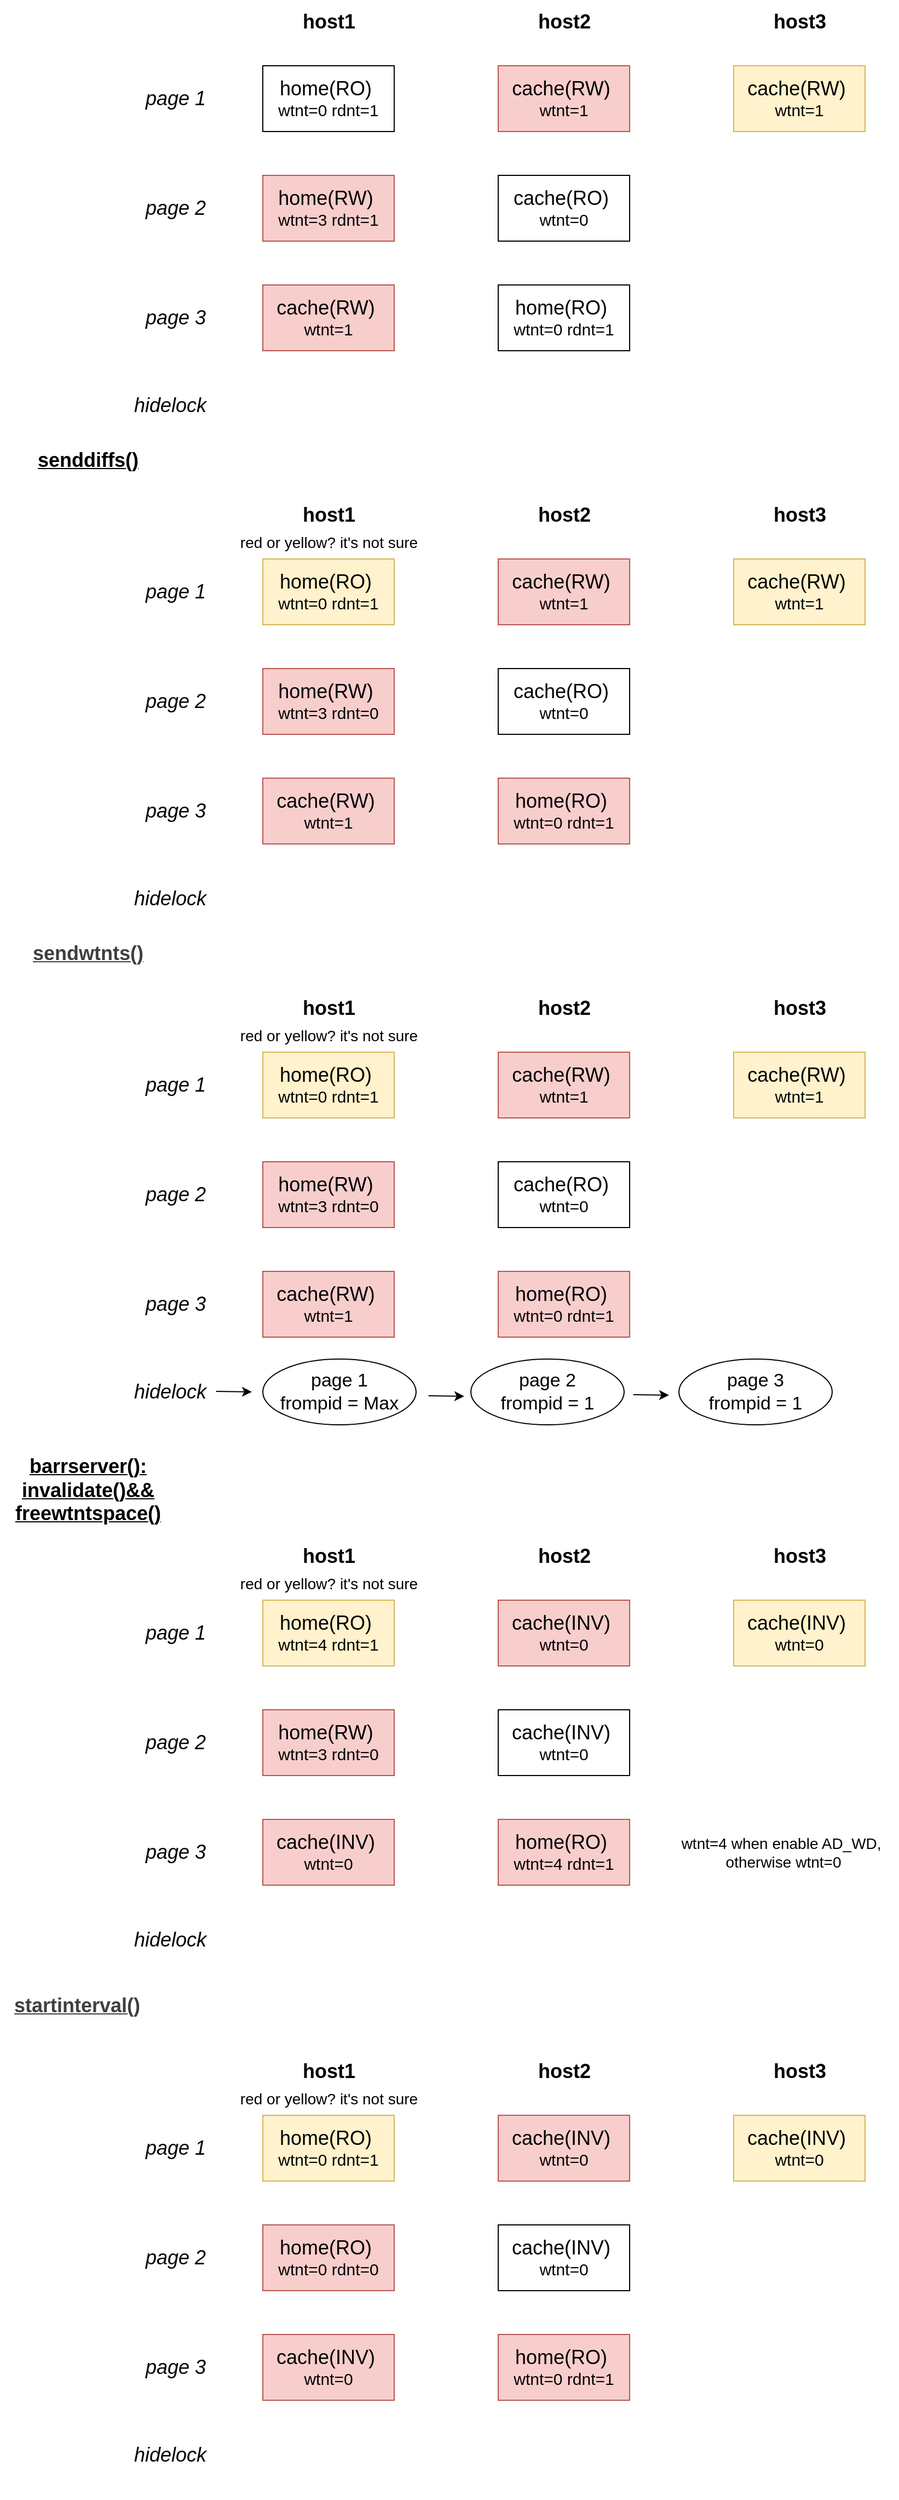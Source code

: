 <mxfile>
    <diagram id="SXpoONtn-O-yAB3juRxI" name="第 1 页">
        <mxGraphModel dx="2026" dy="889" grid="1" gridSize="10" guides="1" tooltips="1" connect="1" arrows="1" fold="1" page="1" pageScale="1" pageWidth="850" pageHeight="1100" math="0" shadow="0">
            <root>
                <mxCell id="0"/>
                <mxCell id="1" parent="0"/>
                <mxCell id="16" value="&lt;font style=&quot;font-size: 18px;&quot;&gt;&lt;b&gt;&lt;u&gt;senddiffs()&lt;/u&gt;&lt;/b&gt;&lt;/font&gt;" style="text;html=1;align=center;verticalAlign=middle;resizable=0;points=[];autosize=1;strokeColor=none;fillColor=none;" vertex="1" parent="1">
                    <mxGeometry x="30" y="480" width="120" height="40" as="geometry"/>
                </mxCell>
                <mxCell id="33" value="" style="group" vertex="1" connectable="0" parent="1">
                    <mxGeometry x="120" y="80" width="680" height="390" as="geometry"/>
                </mxCell>
                <mxCell id="15" value="" style="group" vertex="1" connectable="0" parent="33">
                    <mxGeometry x="10" width="670" height="320" as="geometry"/>
                </mxCell>
                <mxCell id="4" value="&lt;font style=&quot;font-size: 18px;&quot;&gt;&lt;b&gt;host1&lt;/b&gt;&lt;/font&gt;" style="text;html=1;align=center;verticalAlign=middle;resizable=0;points=[];autosize=1;strokeColor=none;fillColor=none;" vertex="1" parent="15">
                    <mxGeometry x="145" width="70" height="40" as="geometry"/>
                </mxCell>
                <mxCell id="7" value="&lt;font style=&quot;font-size: 18px;&quot;&gt;&lt;b&gt;host2&lt;/b&gt;&lt;/font&gt;&lt;span style=&quot;font-family: monospace; font-size: 0px; text-align: start;&quot;&gt;%3CmxGraphModel%3E%3Croot%3E%3CmxCell%20id%3D%220%22%2F%3E%3CmxCell%20id%3D%221%22%20parent%3D%220%22%2F%3E%3CmxCell%20id%3D%222%22%20value%3D%22%26lt%3Bfont%20style%3D%26quot%3Bfont-size%3A%2018px%3B%26quot%3B%26gt%3B%26lt%3Bb%26gt%3Bhost1%26lt%3B%2Fb%26gt%3B%26lt%3B%2Ffont%26gt%3B%22%20style%3D%22text%3Bhtml%3D1%3Balign%3Dcenter%3BverticalAlign%3Dmiddle%3Bresizable%3D0%3Bpoints%3D%5B%5D%3Bautosize%3D1%3BstrokeColor%3Dnone%3BfillColor%3Dnone%3B%22%20vertex%3D%221%22%20parent%3D%221%22%3E%3CmxGeometry%20x%3D%22175%22%20y%3D%2290%22%20width%3D%2270%22%20height%3D%2240%22%20as%3D%22geometry%22%2F%3E%3C%2FmxCell%3E%3C%2Froot%3E%3C%2FmxGraphModel%3E&lt;/span&gt;" style="text;html=1;align=center;verticalAlign=middle;resizable=0;points=[];autosize=1;strokeColor=none;fillColor=none;" vertex="1" parent="15">
                    <mxGeometry x="360" width="70" height="40" as="geometry"/>
                </mxCell>
                <mxCell id="8" value="&lt;font style=&quot;font-size: 18px;&quot;&gt;&lt;b&gt;host3&lt;/b&gt;&lt;/font&gt;" style="text;html=1;align=center;verticalAlign=middle;resizable=0;points=[];autosize=1;strokeColor=none;fillColor=none;" vertex="1" parent="15">
                    <mxGeometry x="575" width="70" height="40" as="geometry"/>
                </mxCell>
                <mxCell id="32" value="" style="group" vertex="1" connectable="0" parent="15">
                    <mxGeometry y="60" width="670" height="260" as="geometry"/>
                </mxCell>
                <mxCell id="2" value="&lt;font style=&quot;font-size: 18px;&quot;&gt;home(RO)&amp;nbsp;&lt;/font&gt;&lt;div&gt;&lt;font style=&quot;font-size: 15px;&quot;&gt;wtnt=0 rdnt=1&lt;/font&gt;&lt;/div&gt;" style="rounded=0;whiteSpace=wrap;html=1;" vertex="1" parent="32">
                    <mxGeometry x="120" width="120" height="60" as="geometry"/>
                </mxCell>
                <mxCell id="3" value="&lt;font style=&quot;font-size: 18px;&quot;&gt;&lt;i&gt;page 1&lt;/i&gt;&lt;/font&gt;" style="text;html=1;align=center;verticalAlign=middle;resizable=0;points=[];autosize=1;strokeColor=none;fillColor=none;" vertex="1" parent="32">
                    <mxGeometry y="10" width="80" height="40" as="geometry"/>
                </mxCell>
                <mxCell id="5" value="&lt;font style=&quot;font-size: 18px;&quot;&gt;cache(RW)&amp;nbsp;&lt;/font&gt;&lt;div&gt;&lt;font style=&quot;font-size: 15px;&quot;&gt;wtnt=1&lt;/font&gt;&lt;/div&gt;" style="rounded=0;whiteSpace=wrap;html=1;fillColor=#f8cecc;strokeColor=#b85450;" vertex="1" parent="32">
                    <mxGeometry x="335" width="120" height="60" as="geometry"/>
                </mxCell>
                <mxCell id="6" value="&lt;font style=&quot;font-size: 18px;&quot;&gt;cache(RW)&amp;nbsp;&lt;/font&gt;&lt;div&gt;&lt;font style=&quot;font-size: 15px;&quot;&gt;wtnt=1&lt;/font&gt;&lt;/div&gt;" style="rounded=0;whiteSpace=wrap;html=1;fillColor=#fff2cc;strokeColor=#d6b656;" vertex="1" parent="32">
                    <mxGeometry x="550" width="120" height="60" as="geometry"/>
                </mxCell>
                <mxCell id="9" value="&lt;font style=&quot;font-size: 18px;&quot;&gt;home(RW)&amp;nbsp;&lt;/font&gt;&lt;div&gt;&lt;font style=&quot;font-size: 15px;&quot;&gt;wtnt=3 rdnt=1&lt;/font&gt;&lt;/div&gt;" style="rounded=0;whiteSpace=wrap;html=1;fillColor=#f8cecc;strokeColor=#b85450;" vertex="1" parent="32">
                    <mxGeometry x="120" y="100" width="120" height="60" as="geometry"/>
                </mxCell>
                <mxCell id="10" value="&lt;font style=&quot;font-size: 18px;&quot;&gt;&lt;i&gt;page 2&lt;/i&gt;&lt;/font&gt;" style="text;html=1;align=center;verticalAlign=middle;resizable=0;points=[];autosize=1;strokeColor=none;fillColor=none;" vertex="1" parent="32">
                    <mxGeometry y="110" width="80" height="40" as="geometry"/>
                </mxCell>
                <mxCell id="11" value="&lt;font style=&quot;font-size: 18px;&quot;&gt;cache(RO)&amp;nbsp;&lt;/font&gt;&lt;div&gt;&lt;font style=&quot;font-size: 15px;&quot;&gt;wtnt=0&lt;/font&gt;&lt;/div&gt;" style="rounded=0;whiteSpace=wrap;html=1;" vertex="1" parent="32">
                    <mxGeometry x="335" y="100" width="120" height="60" as="geometry"/>
                </mxCell>
                <mxCell id="12" value="&lt;font style=&quot;font-size: 18px;&quot;&gt;home(RO)&amp;nbsp;&lt;/font&gt;&lt;div&gt;&lt;font style=&quot;font-size: 15px;&quot;&gt;wtnt=0 rdnt=1&lt;/font&gt;&lt;/div&gt;" style="rounded=0;whiteSpace=wrap;html=1;" vertex="1" parent="32">
                    <mxGeometry x="335" y="200" width="120" height="60" as="geometry"/>
                </mxCell>
                <mxCell id="13" value="&lt;font style=&quot;font-size: 18px;&quot;&gt;&lt;i&gt;page 3&lt;/i&gt;&lt;/font&gt;" style="text;html=1;align=center;verticalAlign=middle;resizable=0;points=[];autosize=1;strokeColor=none;fillColor=none;" vertex="1" parent="32">
                    <mxGeometry y="210" width="80" height="40" as="geometry"/>
                </mxCell>
                <mxCell id="14" value="&lt;font style=&quot;font-size: 18px;&quot;&gt;cache(RW)&amp;nbsp;&lt;/font&gt;&lt;div&gt;&lt;font style=&quot;font-size: 15px;&quot;&gt;wtnt=1&lt;/font&gt;&lt;/div&gt;" style="rounded=0;whiteSpace=wrap;html=1;fillColor=#f8cecc;strokeColor=#b85450;" vertex="1" parent="32">
                    <mxGeometry x="120" y="200" width="120" height="60" as="geometry"/>
                </mxCell>
                <mxCell id="31" value="&lt;font style=&quot;font-size: 18px;&quot;&gt;&lt;i&gt;hidelock&lt;/i&gt;&lt;/font&gt;" style="text;html=1;align=center;verticalAlign=middle;resizable=0;points=[];autosize=1;strokeColor=none;fillColor=none;" vertex="1" parent="33">
                    <mxGeometry y="350" width="90" height="40" as="geometry"/>
                </mxCell>
                <mxCell id="34" value="" style="group;" vertex="1" connectable="0" parent="1">
                    <mxGeometry x="120" y="530" width="680" height="390" as="geometry"/>
                </mxCell>
                <mxCell id="35" value="" style="group" vertex="1" connectable="0" parent="34">
                    <mxGeometry x="10" width="670" height="320" as="geometry"/>
                </mxCell>
                <mxCell id="36" value="&lt;font style=&quot;font-size: 18px;&quot;&gt;&lt;b&gt;host1&lt;/b&gt;&lt;/font&gt;" style="text;html=1;align=center;verticalAlign=middle;resizable=0;points=[];autosize=1;strokeColor=none;fillColor=none;" vertex="1" parent="35">
                    <mxGeometry x="145" width="70" height="40" as="geometry"/>
                </mxCell>
                <mxCell id="37" value="&lt;font style=&quot;font-size: 18px;&quot;&gt;&lt;b&gt;host2&lt;/b&gt;&lt;/font&gt;&lt;span style=&quot;font-family: monospace; font-size: 0px; text-align: start;&quot;&gt;%3CmxGraphModel%3E%3Croot%3E%3CmxCell%20id%3D%220%22%2F%3E%3CmxCell%20id%3D%221%22%20parent%3D%220%22%2F%3E%3CmxCell%20id%3D%222%22%20value%3D%22%26lt%3Bfont%20style%3D%26quot%3Bfont-size%3A%2018px%3B%26quot%3B%26gt%3B%26lt%3Bb%26gt%3Bhost1%26lt%3B%2Fb%26gt%3B%26lt%3B%2Ffont%26gt%3B%22%20style%3D%22text%3Bhtml%3D1%3Balign%3Dcenter%3BverticalAlign%3Dmiddle%3Bresizable%3D0%3Bpoints%3D%5B%5D%3Bautosize%3D1%3BstrokeColor%3Dnone%3BfillColor%3Dnone%3B%22%20vertex%3D%221%22%20parent%3D%221%22%3E%3CmxGeometry%20x%3D%22175%22%20y%3D%2290%22%20width%3D%2270%22%20height%3D%2240%22%20as%3D%22geometry%22%2F%3E%3C%2FmxCell%3E%3C%2Froot%3E%3C%2FmxGraphModel%3E&lt;/span&gt;" style="text;html=1;align=center;verticalAlign=middle;resizable=0;points=[];autosize=1;strokeColor=none;fillColor=none;" vertex="1" parent="35">
                    <mxGeometry x="360" width="70" height="40" as="geometry"/>
                </mxCell>
                <mxCell id="38" value="&lt;font style=&quot;font-size: 18px;&quot;&gt;&lt;b&gt;host3&lt;/b&gt;&lt;/font&gt;" style="text;html=1;align=center;verticalAlign=middle;resizable=0;points=[];autosize=1;strokeColor=none;fillColor=none;" vertex="1" parent="35">
                    <mxGeometry x="575" width="70" height="40" as="geometry"/>
                </mxCell>
                <mxCell id="39" value="" style="group" vertex="1" connectable="0" parent="35">
                    <mxGeometry y="60" width="670" height="260" as="geometry"/>
                </mxCell>
                <mxCell id="40" value="&lt;font style=&quot;font-size: 18px;&quot;&gt;home(RO)&amp;nbsp;&lt;/font&gt;&lt;div&gt;&lt;font style=&quot;font-size: 15px;&quot;&gt;wtnt=0 rdnt=1&lt;/font&gt;&lt;/div&gt;" style="rounded=0;whiteSpace=wrap;html=1;fillColor=#fff2cc;strokeColor=#d6b656;" vertex="1" parent="39">
                    <mxGeometry x="120" width="120" height="60" as="geometry"/>
                </mxCell>
                <mxCell id="41" value="&lt;font style=&quot;font-size: 18px;&quot;&gt;&lt;i&gt;page 1&lt;/i&gt;&lt;/font&gt;" style="text;html=1;align=center;verticalAlign=middle;resizable=0;points=[];autosize=1;strokeColor=none;fillColor=none;" vertex="1" parent="39">
                    <mxGeometry y="10" width="80" height="40" as="geometry"/>
                </mxCell>
                <mxCell id="42" value="&lt;font style=&quot;font-size: 18px;&quot;&gt;cache(RW)&amp;nbsp;&lt;/font&gt;&lt;div&gt;&lt;font style=&quot;font-size: 15px;&quot;&gt;wtnt=1&lt;/font&gt;&lt;/div&gt;" style="rounded=0;whiteSpace=wrap;html=1;fillColor=#f8cecc;strokeColor=#b85450;" vertex="1" parent="39">
                    <mxGeometry x="335" width="120" height="60" as="geometry"/>
                </mxCell>
                <mxCell id="43" value="&lt;font style=&quot;font-size: 18px;&quot;&gt;cache(RW)&amp;nbsp;&lt;/font&gt;&lt;div&gt;&lt;font style=&quot;font-size: 15px;&quot;&gt;wtnt=1&lt;/font&gt;&lt;/div&gt;" style="rounded=0;whiteSpace=wrap;html=1;fillColor=#fff2cc;strokeColor=#d6b656;" vertex="1" parent="39">
                    <mxGeometry x="550" width="120" height="60" as="geometry"/>
                </mxCell>
                <mxCell id="44" value="&lt;font style=&quot;font-size: 18px;&quot;&gt;home(RW)&amp;nbsp;&lt;/font&gt;&lt;div&gt;&lt;font style=&quot;font-size: 15px;&quot;&gt;wtnt=3 rdnt=0&lt;/font&gt;&lt;/div&gt;" style="rounded=0;whiteSpace=wrap;html=1;fillColor=#f8cecc;strokeColor=#b85450;" vertex="1" parent="39">
                    <mxGeometry x="120" y="100" width="120" height="60" as="geometry"/>
                </mxCell>
                <mxCell id="45" value="&lt;font style=&quot;font-size: 18px;&quot;&gt;&lt;i&gt;page 2&lt;/i&gt;&lt;/font&gt;" style="text;html=1;align=center;verticalAlign=middle;resizable=0;points=[];autosize=1;strokeColor=none;fillColor=none;" vertex="1" parent="39">
                    <mxGeometry y="110" width="80" height="40" as="geometry"/>
                </mxCell>
                <mxCell id="46" value="&lt;font style=&quot;font-size: 18px;&quot;&gt;cache(RO)&amp;nbsp;&lt;/font&gt;&lt;div&gt;&lt;font style=&quot;font-size: 15px;&quot;&gt;wtnt=0&lt;/font&gt;&lt;/div&gt;" style="rounded=0;whiteSpace=wrap;html=1;" vertex="1" parent="39">
                    <mxGeometry x="335" y="100" width="120" height="60" as="geometry"/>
                </mxCell>
                <mxCell id="47" value="&lt;font style=&quot;font-size: 18px;&quot;&gt;home(RO)&amp;nbsp;&lt;/font&gt;&lt;div&gt;&lt;font style=&quot;font-size: 15px;&quot;&gt;wtnt=0 rdnt=1&lt;/font&gt;&lt;/div&gt;" style="rounded=0;whiteSpace=wrap;html=1;fillColor=#f8cecc;strokeColor=#b85450;" vertex="1" parent="39">
                    <mxGeometry x="335" y="200" width="120" height="60" as="geometry"/>
                </mxCell>
                <mxCell id="48" value="&lt;font style=&quot;font-size: 18px;&quot;&gt;&lt;i&gt;page 3&lt;/i&gt;&lt;/font&gt;" style="text;html=1;align=center;verticalAlign=middle;resizable=0;points=[];autosize=1;strokeColor=none;fillColor=none;" vertex="1" parent="39">
                    <mxGeometry y="210" width="80" height="40" as="geometry"/>
                </mxCell>
                <mxCell id="49" value="&lt;font style=&quot;font-size: 18px;&quot;&gt;cache(RW)&amp;nbsp;&lt;/font&gt;&lt;div&gt;&lt;font style=&quot;font-size: 15px;&quot;&gt;wtnt=1&lt;/font&gt;&lt;/div&gt;" style="rounded=0;whiteSpace=wrap;html=1;fillColor=#f8cecc;strokeColor=#b85450;" vertex="1" parent="39">
                    <mxGeometry x="120" y="200" width="120" height="60" as="geometry"/>
                </mxCell>
                <mxCell id="51" value="&lt;font style=&quot;font-size: 14px;&quot;&gt;red or yellow? it&#39;s not sure&lt;/font&gt;" style="text;html=1;align=center;verticalAlign=middle;resizable=0;points=[];autosize=1;strokeColor=none;fillColor=none;" vertex="1" parent="35">
                    <mxGeometry x="85" y="30" width="190" height="30" as="geometry"/>
                </mxCell>
                <mxCell id="50" value="&lt;font style=&quot;font-size: 18px;&quot;&gt;&lt;i&gt;hidelock&lt;/i&gt;&lt;/font&gt;" style="text;html=1;align=center;verticalAlign=middle;resizable=0;points=[];autosize=1;strokeColor=none;fillColor=none;" vertex="1" parent="34">
                    <mxGeometry y="350" width="90" height="40" as="geometry"/>
                </mxCell>
                <mxCell id="52" value="&lt;b style=&quot;color: rgb(63, 63, 63); scrollbar-color: light-dark(#e2e2e2, #4b4b4b)&lt;br/&gt;&#x9;&#x9;&#x9;&#x9;&#x9;light-dark(#fbfbfb, var(--dark-panel-color)); font-size: 18px;&quot;&gt;&lt;u style=&quot;scrollbar-color: light-dark(#e2e2e2, #4b4b4b)&lt;br/&gt;&#x9;&#x9;&#x9;&#x9;&#x9;light-dark(#fbfbfb, var(--dark-panel-color));&quot;&gt;sendwtnts()&lt;/u&gt;&lt;/b&gt;" style="text;html=1;align=center;verticalAlign=middle;resizable=0;points=[];autosize=1;strokeColor=none;fillColor=none;" vertex="1" parent="1">
                    <mxGeometry x="30" y="930" width="120" height="40" as="geometry"/>
                </mxCell>
                <mxCell id="111" value="" style="group" vertex="1" connectable="0" parent="1">
                    <mxGeometry x="120" y="980" width="680" height="410" as="geometry"/>
                </mxCell>
                <mxCell id="53" value="" style="group;" vertex="1" connectable="0" parent="111">
                    <mxGeometry width="680" height="410" as="geometry"/>
                </mxCell>
                <mxCell id="54" value="" style="group" vertex="1" connectable="0" parent="53">
                    <mxGeometry x="10" width="670" height="320" as="geometry"/>
                </mxCell>
                <mxCell id="55" value="&lt;font style=&quot;font-size: 18px;&quot;&gt;&lt;b&gt;host1&lt;/b&gt;&lt;/font&gt;" style="text;html=1;align=center;verticalAlign=middle;resizable=0;points=[];autosize=1;strokeColor=none;fillColor=none;" vertex="1" parent="54">
                    <mxGeometry x="145" width="70" height="40" as="geometry"/>
                </mxCell>
                <mxCell id="56" value="&lt;font style=&quot;font-size: 18px;&quot;&gt;&lt;b&gt;host2&lt;/b&gt;&lt;/font&gt;&lt;span style=&quot;font-family: monospace; font-size: 0px; text-align: start;&quot;&gt;%3CmxGraphModel%3E%3Croot%3E%3CmxCell%20id%3D%220%22%2F%3E%3CmxCell%20id%3D%221%22%20parent%3D%220%22%2F%3E%3CmxCell%20id%3D%222%22%20value%3D%22%26lt%3Bfont%20style%3D%26quot%3Bfont-size%3A%2018px%3B%26quot%3B%26gt%3B%26lt%3Bb%26gt%3Bhost1%26lt%3B%2Fb%26gt%3B%26lt%3B%2Ffont%26gt%3B%22%20style%3D%22text%3Bhtml%3D1%3Balign%3Dcenter%3BverticalAlign%3Dmiddle%3Bresizable%3D0%3Bpoints%3D%5B%5D%3Bautosize%3D1%3BstrokeColor%3Dnone%3BfillColor%3Dnone%3B%22%20vertex%3D%221%22%20parent%3D%221%22%3E%3CmxGeometry%20x%3D%22175%22%20y%3D%2290%22%20width%3D%2270%22%20height%3D%2240%22%20as%3D%22geometry%22%2F%3E%3C%2FmxCell%3E%3C%2Froot%3E%3C%2FmxGraphModel%3E&lt;/span&gt;" style="text;html=1;align=center;verticalAlign=middle;resizable=0;points=[];autosize=1;strokeColor=none;fillColor=none;" vertex="1" parent="54">
                    <mxGeometry x="360" width="70" height="40" as="geometry"/>
                </mxCell>
                <mxCell id="57" value="&lt;font style=&quot;font-size: 18px;&quot;&gt;&lt;b&gt;host3&lt;/b&gt;&lt;/font&gt;" style="text;html=1;align=center;verticalAlign=middle;resizable=0;points=[];autosize=1;strokeColor=none;fillColor=none;" vertex="1" parent="54">
                    <mxGeometry x="575" width="70" height="40" as="geometry"/>
                </mxCell>
                <mxCell id="58" value="" style="group" vertex="1" connectable="0" parent="54">
                    <mxGeometry y="60" width="670" height="260" as="geometry"/>
                </mxCell>
                <mxCell id="59" value="&lt;font style=&quot;font-size: 18px;&quot;&gt;home(RO)&amp;nbsp;&lt;/font&gt;&lt;div&gt;&lt;font style=&quot;font-size: 15px;&quot;&gt;wtnt=0 rdnt=1&lt;/font&gt;&lt;/div&gt;" style="rounded=0;whiteSpace=wrap;html=1;fillColor=#fff2cc;strokeColor=#d6b656;" vertex="1" parent="58">
                    <mxGeometry x="120" width="120" height="60" as="geometry"/>
                </mxCell>
                <mxCell id="60" value="&lt;font style=&quot;font-size: 18px;&quot;&gt;&lt;i&gt;page 1&lt;/i&gt;&lt;/font&gt;" style="text;html=1;align=center;verticalAlign=middle;resizable=0;points=[];autosize=1;strokeColor=none;fillColor=none;" vertex="1" parent="58">
                    <mxGeometry y="10" width="80" height="40" as="geometry"/>
                </mxCell>
                <mxCell id="61" value="&lt;font style=&quot;font-size: 18px;&quot;&gt;cache(RW)&amp;nbsp;&lt;/font&gt;&lt;div&gt;&lt;font style=&quot;font-size: 15px;&quot;&gt;wtnt=1&lt;/font&gt;&lt;/div&gt;" style="rounded=0;whiteSpace=wrap;html=1;fillColor=#f8cecc;strokeColor=#b85450;" vertex="1" parent="58">
                    <mxGeometry x="335" width="120" height="60" as="geometry"/>
                </mxCell>
                <mxCell id="62" value="&lt;font style=&quot;font-size: 18px;&quot;&gt;cache(RW)&amp;nbsp;&lt;/font&gt;&lt;div&gt;&lt;font style=&quot;font-size: 15px;&quot;&gt;wtnt=1&lt;/font&gt;&lt;/div&gt;" style="rounded=0;whiteSpace=wrap;html=1;fillColor=#fff2cc;strokeColor=#d6b656;" vertex="1" parent="58">
                    <mxGeometry x="550" width="120" height="60" as="geometry"/>
                </mxCell>
                <mxCell id="63" value="&lt;font style=&quot;font-size: 18px;&quot;&gt;home(RW)&amp;nbsp;&lt;/font&gt;&lt;div&gt;&lt;font style=&quot;font-size: 15px;&quot;&gt;wtnt=3 rdnt=0&lt;/font&gt;&lt;/div&gt;" style="rounded=0;whiteSpace=wrap;html=1;fillColor=#f8cecc;strokeColor=#b85450;" vertex="1" parent="58">
                    <mxGeometry x="120" y="100" width="120" height="60" as="geometry"/>
                </mxCell>
                <mxCell id="64" value="&lt;font style=&quot;font-size: 18px;&quot;&gt;&lt;i&gt;page 2&lt;/i&gt;&lt;/font&gt;" style="text;html=1;align=center;verticalAlign=middle;resizable=0;points=[];autosize=1;strokeColor=none;fillColor=none;" vertex="1" parent="58">
                    <mxGeometry y="110" width="80" height="40" as="geometry"/>
                </mxCell>
                <mxCell id="65" value="&lt;font style=&quot;font-size: 18px;&quot;&gt;cache(RO)&amp;nbsp;&lt;/font&gt;&lt;div&gt;&lt;font style=&quot;font-size: 15px;&quot;&gt;wtnt=0&lt;/font&gt;&lt;/div&gt;" style="rounded=0;whiteSpace=wrap;html=1;" vertex="1" parent="58">
                    <mxGeometry x="335" y="100" width="120" height="60" as="geometry"/>
                </mxCell>
                <mxCell id="66" value="&lt;font style=&quot;font-size: 18px;&quot;&gt;home(RO)&amp;nbsp;&lt;/font&gt;&lt;div&gt;&lt;font style=&quot;font-size: 15px;&quot;&gt;wtnt=0 rdnt=1&lt;/font&gt;&lt;/div&gt;" style="rounded=0;whiteSpace=wrap;html=1;fillColor=#f8cecc;strokeColor=#b85450;" vertex="1" parent="58">
                    <mxGeometry x="335" y="200" width="120" height="60" as="geometry"/>
                </mxCell>
                <mxCell id="67" value="&lt;font style=&quot;font-size: 18px;&quot;&gt;&lt;i&gt;page 3&lt;/i&gt;&lt;/font&gt;" style="text;html=1;align=center;verticalAlign=middle;resizable=0;points=[];autosize=1;strokeColor=none;fillColor=none;" vertex="1" parent="58">
                    <mxGeometry y="210" width="80" height="40" as="geometry"/>
                </mxCell>
                <mxCell id="68" value="&lt;font style=&quot;font-size: 18px;&quot;&gt;cache(RW)&amp;nbsp;&lt;/font&gt;&lt;div&gt;&lt;font style=&quot;font-size: 15px;&quot;&gt;wtnt=1&lt;/font&gt;&lt;/div&gt;" style="rounded=0;whiteSpace=wrap;html=1;fillColor=#f8cecc;strokeColor=#b85450;" vertex="1" parent="58">
                    <mxGeometry x="120" y="200" width="120" height="60" as="geometry"/>
                </mxCell>
                <mxCell id="69" value="&lt;font style=&quot;font-size: 14px;&quot;&gt;red or yellow? it&#39;s not sure&lt;/font&gt;" style="text;html=1;align=center;verticalAlign=middle;resizable=0;points=[];autosize=1;strokeColor=none;fillColor=none;" vertex="1" parent="54">
                    <mxGeometry x="85" y="30" width="190" height="30" as="geometry"/>
                </mxCell>
                <mxCell id="70" value="&lt;font style=&quot;font-size: 18px;&quot;&gt;&lt;i&gt;hidelock&lt;/i&gt;&lt;/font&gt;" style="text;html=1;align=center;verticalAlign=middle;resizable=0;points=[];autosize=1;strokeColor=none;fillColor=none;" vertex="1" parent="53">
                    <mxGeometry y="350" width="90" height="40" as="geometry"/>
                </mxCell>
                <mxCell id="71" value="" style="endArrow=classic;html=1;exitX=0.97;exitY=0.6;exitDx=0;exitDy=0;exitPerimeter=0;" edge="1" parent="53">
                    <mxGeometry width="50" height="50" relative="1" as="geometry">
                        <mxPoint x="87.3" y="369.5" as="sourcePoint"/>
                        <mxPoint x="120" y="370" as="targetPoint"/>
                    </mxGeometry>
                </mxCell>
                <mxCell id="78" value="&lt;font style=&quot;font-size: 17px;&quot;&gt;page 1&lt;/font&gt;&lt;div&gt;&lt;font style=&quot;font-size: 17px;&quot;&gt;frompid = Max&lt;/font&gt;&lt;/div&gt;" style="ellipse;whiteSpace=wrap;html=1;" vertex="1" parent="53">
                    <mxGeometry x="130" y="340" width="140" height="60" as="geometry"/>
                </mxCell>
                <mxCell id="79" value="&lt;font style=&quot;font-size: 17px;&quot;&gt;page 2&lt;/font&gt;&lt;div&gt;&lt;font style=&quot;font-size: 17px;&quot;&gt;frompid = 1&lt;/font&gt;&lt;/div&gt;" style="ellipse;whiteSpace=wrap;html=1;" vertex="1" parent="53">
                    <mxGeometry x="320" y="340" width="140" height="60" as="geometry"/>
                </mxCell>
                <mxCell id="80" value="&lt;font style=&quot;font-size: 17px;&quot;&gt;page 3&lt;/font&gt;&lt;div&gt;&lt;font style=&quot;font-size: 17px;&quot;&gt;frompid = 1&lt;/font&gt;&lt;/div&gt;" style="ellipse;whiteSpace=wrap;html=1;" vertex="1" parent="53">
                    <mxGeometry x="510" y="340" width="140" height="60" as="geometry"/>
                </mxCell>
                <mxCell id="87" value="" style="endArrow=classic;html=1;exitX=0.97;exitY=0.6;exitDx=0;exitDy=0;exitPerimeter=0;" edge="1" parent="111">
                    <mxGeometry width="50" height="50" relative="1" as="geometry">
                        <mxPoint x="281.3" y="373.5" as="sourcePoint"/>
                        <mxPoint x="314" y="374" as="targetPoint"/>
                    </mxGeometry>
                </mxCell>
                <mxCell id="88" value="" style="endArrow=classic;html=1;exitX=0.97;exitY=0.6;exitDx=0;exitDy=0;exitPerimeter=0;" edge="1" parent="111">
                    <mxGeometry width="50" height="50" relative="1" as="geometry">
                        <mxPoint x="468.3" y="372.5" as="sourcePoint"/>
                        <mxPoint x="501" y="373" as="targetPoint"/>
                    </mxGeometry>
                </mxCell>
                <mxCell id="137" value="" style="group" vertex="1" connectable="0" parent="1">
                    <mxGeometry x="120" y="1480" width="710" height="410" as="geometry"/>
                </mxCell>
                <mxCell id="138" value="" style="group;" vertex="1" connectable="0" parent="137">
                    <mxGeometry width="710" height="410" as="geometry"/>
                </mxCell>
                <mxCell id="139" value="" style="group" vertex="1" connectable="0" parent="138">
                    <mxGeometry x="10" width="700" height="320" as="geometry"/>
                </mxCell>
                <mxCell id="140" value="&lt;font style=&quot;font-size: 18px;&quot;&gt;&lt;b&gt;host1&lt;/b&gt;&lt;/font&gt;" style="text;html=1;align=center;verticalAlign=middle;resizable=0;points=[];autosize=1;strokeColor=none;fillColor=none;" vertex="1" parent="139">
                    <mxGeometry x="145" width="70" height="40" as="geometry"/>
                </mxCell>
                <mxCell id="141" value="&lt;font style=&quot;font-size: 18px;&quot;&gt;&lt;b&gt;host2&lt;/b&gt;&lt;/font&gt;&lt;span style=&quot;font-family: monospace; font-size: 0px; text-align: start;&quot;&gt;%3CmxGraphModel%3E%3Croot%3E%3CmxCell%20id%3D%220%22%2F%3E%3CmxCell%20id%3D%221%22%20parent%3D%220%22%2F%3E%3CmxCell%20id%3D%222%22%20value%3D%22%26lt%3Bfont%20style%3D%26quot%3Bfont-size%3A%2018px%3B%26quot%3B%26gt%3B%26lt%3Bb%26gt%3Bhost1%26lt%3B%2Fb%26gt%3B%26lt%3B%2Ffont%26gt%3B%22%20style%3D%22text%3Bhtml%3D1%3Balign%3Dcenter%3BverticalAlign%3Dmiddle%3Bresizable%3D0%3Bpoints%3D%5B%5D%3Bautosize%3D1%3BstrokeColor%3Dnone%3BfillColor%3Dnone%3B%22%20vertex%3D%221%22%20parent%3D%221%22%3E%3CmxGeometry%20x%3D%22175%22%20y%3D%2290%22%20width%3D%2270%22%20height%3D%2240%22%20as%3D%22geometry%22%2F%3E%3C%2FmxCell%3E%3C%2Froot%3E%3C%2FmxGraphModel%3E&lt;/span&gt;" style="text;html=1;align=center;verticalAlign=middle;resizable=0;points=[];autosize=1;strokeColor=none;fillColor=none;" vertex="1" parent="139">
                    <mxGeometry x="360" width="70" height="40" as="geometry"/>
                </mxCell>
                <mxCell id="142" value="&lt;font style=&quot;font-size: 18px;&quot;&gt;&lt;b&gt;host3&lt;/b&gt;&lt;/font&gt;" style="text;html=1;align=center;verticalAlign=middle;resizable=0;points=[];autosize=1;strokeColor=none;fillColor=none;" vertex="1" parent="139">
                    <mxGeometry x="575" width="70" height="40" as="geometry"/>
                </mxCell>
                <mxCell id="143" value="" style="group" vertex="1" connectable="0" parent="139">
                    <mxGeometry y="60" width="700" height="260" as="geometry"/>
                </mxCell>
                <mxCell id="144" value="&lt;font style=&quot;font-size: 18px;&quot;&gt;home(RO)&amp;nbsp;&lt;/font&gt;&lt;div&gt;&lt;font style=&quot;font-size: 15px;&quot;&gt;wtnt=4 rdnt=1&lt;/font&gt;&lt;/div&gt;" style="rounded=0;whiteSpace=wrap;html=1;fillColor=#fff2cc;strokeColor=#d6b656;" vertex="1" parent="143">
                    <mxGeometry x="120" width="120" height="60" as="geometry"/>
                </mxCell>
                <mxCell id="145" value="&lt;font style=&quot;font-size: 18px;&quot;&gt;&lt;i&gt;page 1&lt;/i&gt;&lt;/font&gt;" style="text;html=1;align=center;verticalAlign=middle;resizable=0;points=[];autosize=1;strokeColor=none;fillColor=none;" vertex="1" parent="143">
                    <mxGeometry y="10" width="80" height="40" as="geometry"/>
                </mxCell>
                <mxCell id="146" value="&lt;font style=&quot;font-size: 18px;&quot;&gt;cache(INV)&amp;nbsp;&lt;/font&gt;&lt;div&gt;&lt;font style=&quot;font-size: 15px;&quot;&gt;wtnt=0&lt;/font&gt;&lt;/div&gt;" style="rounded=0;whiteSpace=wrap;html=1;fillColor=#f8cecc;strokeColor=#b85450;" vertex="1" parent="143">
                    <mxGeometry x="335" width="120" height="60" as="geometry"/>
                </mxCell>
                <mxCell id="147" value="&lt;font style=&quot;font-size: 18px;&quot;&gt;cache(INV)&amp;nbsp;&lt;/font&gt;&lt;div&gt;&lt;font style=&quot;font-size: 15px;&quot;&gt;wtnt=0&lt;/font&gt;&lt;/div&gt;" style="rounded=0;whiteSpace=wrap;html=1;fillColor=#fff2cc;strokeColor=#d6b656;" vertex="1" parent="143">
                    <mxGeometry x="550" width="120" height="60" as="geometry"/>
                </mxCell>
                <mxCell id="148" value="&lt;font style=&quot;font-size: 18px;&quot;&gt;home(RW)&amp;nbsp;&lt;/font&gt;&lt;div&gt;&lt;font style=&quot;font-size: 15px;&quot;&gt;wtnt=3 rdnt=0&lt;/font&gt;&lt;/div&gt;" style="rounded=0;whiteSpace=wrap;html=1;fillColor=#f8cecc;strokeColor=#b85450;" vertex="1" parent="143">
                    <mxGeometry x="120" y="100" width="120" height="60" as="geometry"/>
                </mxCell>
                <mxCell id="149" value="&lt;font style=&quot;font-size: 18px;&quot;&gt;&lt;i&gt;page 2&lt;/i&gt;&lt;/font&gt;" style="text;html=1;align=center;verticalAlign=middle;resizable=0;points=[];autosize=1;strokeColor=none;fillColor=none;" vertex="1" parent="143">
                    <mxGeometry y="110" width="80" height="40" as="geometry"/>
                </mxCell>
                <mxCell id="150" value="&lt;font style=&quot;font-size: 18px;&quot;&gt;cache(INV)&amp;nbsp;&lt;/font&gt;&lt;div&gt;&lt;font style=&quot;font-size: 15px;&quot;&gt;wtnt=0&lt;/font&gt;&lt;/div&gt;" style="rounded=0;whiteSpace=wrap;html=1;" vertex="1" parent="143">
                    <mxGeometry x="335" y="100" width="120" height="60" as="geometry"/>
                </mxCell>
                <mxCell id="151" value="&lt;font style=&quot;font-size: 18px;&quot;&gt;home(RO)&amp;nbsp;&lt;/font&gt;&lt;div&gt;&lt;font style=&quot;font-size: 15px;&quot;&gt;wtnt=4 rdnt=1&lt;/font&gt;&lt;/div&gt;" style="rounded=0;whiteSpace=wrap;html=1;fillColor=#f8cecc;strokeColor=#b85450;" vertex="1" parent="143">
                    <mxGeometry x="335" y="200" width="120" height="60" as="geometry"/>
                </mxCell>
                <mxCell id="152" value="&lt;font style=&quot;font-size: 18px;&quot;&gt;&lt;i&gt;page 3&lt;/i&gt;&lt;/font&gt;" style="text;html=1;align=center;verticalAlign=middle;resizable=0;points=[];autosize=1;strokeColor=none;fillColor=none;" vertex="1" parent="143">
                    <mxGeometry y="210" width="80" height="40" as="geometry"/>
                </mxCell>
                <mxCell id="153" value="&lt;font style=&quot;font-size: 18px;&quot;&gt;cache(INV)&amp;nbsp;&lt;/font&gt;&lt;div&gt;&lt;font style=&quot;font-size: 15px;&quot;&gt;wtnt=0&lt;/font&gt;&lt;/div&gt;" style="rounded=0;whiteSpace=wrap;html=1;fillColor=#f8cecc;strokeColor=#b85450;" vertex="1" parent="143">
                    <mxGeometry x="120" y="200" width="120" height="60" as="geometry"/>
                </mxCell>
                <mxCell id="165" value="&lt;font style=&quot;font-size: 14px;&quot;&gt;wtnt=4 when enable AD_WD,&amp;nbsp;&lt;/font&gt;&lt;div&gt;&lt;font style=&quot;font-size: 14px;&quot;&gt;otherwise wtnt=0&lt;/font&gt;&lt;/div&gt;" style="text;html=1;align=center;verticalAlign=middle;resizable=0;points=[];autosize=1;strokeColor=none;fillColor=none;" vertex="1" parent="143">
                    <mxGeometry x="490" y="205" width="210" height="50" as="geometry"/>
                </mxCell>
                <mxCell id="154" value="&lt;font style=&quot;font-size: 14px;&quot;&gt;red or yellow? it&#39;s not sure&lt;/font&gt;" style="text;html=1;align=center;verticalAlign=middle;resizable=0;points=[];autosize=1;strokeColor=none;fillColor=none;" vertex="1" parent="139">
                    <mxGeometry x="85" y="30" width="190" height="30" as="geometry"/>
                </mxCell>
                <mxCell id="155" value="&lt;font style=&quot;font-size: 18px;&quot;&gt;&lt;i&gt;hidelock&lt;/i&gt;&lt;/font&gt;" style="text;html=1;align=center;verticalAlign=middle;resizable=0;points=[];autosize=1;strokeColor=none;fillColor=none;" vertex="1" parent="138">
                    <mxGeometry y="350" width="90" height="40" as="geometry"/>
                </mxCell>
                <mxCell id="162" value="&lt;span style=&quot;font-size: 18px;&quot;&gt;&lt;b&gt;&lt;u&gt;barrserver():&lt;/u&gt;&lt;/b&gt;&lt;/span&gt;&lt;div&gt;&lt;span style=&quot;font-size: 18px;&quot;&gt;&lt;b&gt;&lt;u&gt;invalidate()&amp;amp;&amp;amp;&lt;/u&gt;&lt;/b&gt;&lt;/span&gt;&lt;/div&gt;&lt;div&gt;&lt;span style=&quot;font-size: 18px;&quot;&gt;&lt;b&gt;&lt;u&gt;freewtntspace()&lt;/u&gt;&lt;/b&gt;&lt;/span&gt;&lt;/div&gt;" style="text;html=1;align=center;verticalAlign=middle;resizable=0;points=[];autosize=1;strokeColor=none;fillColor=none;" vertex="1" parent="1">
                    <mxGeometry x="10" y="1400" width="160" height="80" as="geometry"/>
                </mxCell>
                <mxCell id="168" value="" style="group;" vertex="1" connectable="0" parent="1">
                    <mxGeometry x="120" y="1950" width="710" height="410" as="geometry"/>
                </mxCell>
                <mxCell id="169" value="" style="group" vertex="1" connectable="0" parent="168">
                    <mxGeometry x="10" width="700" height="320" as="geometry"/>
                </mxCell>
                <mxCell id="170" value="&lt;font style=&quot;font-size: 18px;&quot;&gt;&lt;b&gt;host1&lt;/b&gt;&lt;/font&gt;" style="text;html=1;align=center;verticalAlign=middle;resizable=0;points=[];autosize=1;strokeColor=none;fillColor=none;" vertex="1" parent="169">
                    <mxGeometry x="145" width="70" height="40" as="geometry"/>
                </mxCell>
                <mxCell id="171" value="&lt;font style=&quot;font-size: 18px;&quot;&gt;&lt;b&gt;host2&lt;/b&gt;&lt;/font&gt;&lt;span style=&quot;font-family: monospace; font-size: 0px; text-align: start;&quot;&gt;%3CmxGraphModel%3E%3Croot%3E%3CmxCell%20id%3D%220%22%2F%3E%3CmxCell%20id%3D%221%22%20parent%3D%220%22%2F%3E%3CmxCell%20id%3D%222%22%20value%3D%22%26lt%3Bfont%20style%3D%26quot%3Bfont-size%3A%2018px%3B%26quot%3B%26gt%3B%26lt%3Bb%26gt%3Bhost1%26lt%3B%2Fb%26gt%3B%26lt%3B%2Ffont%26gt%3B%22%20style%3D%22text%3Bhtml%3D1%3Balign%3Dcenter%3BverticalAlign%3Dmiddle%3Bresizable%3D0%3Bpoints%3D%5B%5D%3Bautosize%3D1%3BstrokeColor%3Dnone%3BfillColor%3Dnone%3B%22%20vertex%3D%221%22%20parent%3D%221%22%3E%3CmxGeometry%20x%3D%22175%22%20y%3D%2290%22%20width%3D%2270%22%20height%3D%2240%22%20as%3D%22geometry%22%2F%3E%3C%2FmxCell%3E%3C%2Froot%3E%3C%2FmxGraphModel%3E&lt;/span&gt;" style="text;html=1;align=center;verticalAlign=middle;resizable=0;points=[];autosize=1;strokeColor=none;fillColor=none;" vertex="1" parent="169">
                    <mxGeometry x="360" width="70" height="40" as="geometry"/>
                </mxCell>
                <mxCell id="172" value="&lt;font style=&quot;font-size: 18px;&quot;&gt;&lt;b&gt;host3&lt;/b&gt;&lt;/font&gt;" style="text;html=1;align=center;verticalAlign=middle;resizable=0;points=[];autosize=1;strokeColor=none;fillColor=none;" vertex="1" parent="169">
                    <mxGeometry x="575" width="70" height="40" as="geometry"/>
                </mxCell>
                <mxCell id="173" value="" style="group" vertex="1" connectable="0" parent="169">
                    <mxGeometry y="60" width="700" height="260" as="geometry"/>
                </mxCell>
                <mxCell id="174" value="&lt;font style=&quot;font-size: 18px;&quot;&gt;home(RO)&amp;nbsp;&lt;/font&gt;&lt;div&gt;&lt;font style=&quot;font-size: 15px;&quot;&gt;wtnt=0 rdnt=1&lt;/font&gt;&lt;/div&gt;" style="rounded=0;whiteSpace=wrap;html=1;fillColor=#fff2cc;strokeColor=#d6b656;" vertex="1" parent="173">
                    <mxGeometry x="120" width="120" height="60" as="geometry"/>
                </mxCell>
                <mxCell id="175" value="&lt;font style=&quot;font-size: 18px;&quot;&gt;&lt;i&gt;page 1&lt;/i&gt;&lt;/font&gt;" style="text;html=1;align=center;verticalAlign=middle;resizable=0;points=[];autosize=1;strokeColor=none;fillColor=none;" vertex="1" parent="173">
                    <mxGeometry y="10" width="80" height="40" as="geometry"/>
                </mxCell>
                <mxCell id="176" value="&lt;font style=&quot;font-size: 18px;&quot;&gt;cache(INV)&amp;nbsp;&lt;/font&gt;&lt;div&gt;&lt;font style=&quot;font-size: 15px;&quot;&gt;wtnt=0&lt;/font&gt;&lt;/div&gt;" style="rounded=0;whiteSpace=wrap;html=1;fillColor=#f8cecc;strokeColor=#b85450;" vertex="1" parent="173">
                    <mxGeometry x="335" width="120" height="60" as="geometry"/>
                </mxCell>
                <mxCell id="177" value="&lt;font style=&quot;font-size: 18px;&quot;&gt;cache(INV)&amp;nbsp;&lt;/font&gt;&lt;div&gt;&lt;font style=&quot;font-size: 15px;&quot;&gt;wtnt=0&lt;/font&gt;&lt;/div&gt;" style="rounded=0;whiteSpace=wrap;html=1;fillColor=#fff2cc;strokeColor=#d6b656;" vertex="1" parent="173">
                    <mxGeometry x="550" width="120" height="60" as="geometry"/>
                </mxCell>
                <mxCell id="178" value="&lt;font style=&quot;font-size: 18px;&quot;&gt;home(RO)&amp;nbsp;&lt;/font&gt;&lt;div&gt;&lt;font style=&quot;font-size: 15px;&quot;&gt;wtnt=0 rdnt=0&lt;/font&gt;&lt;/div&gt;" style="rounded=0;whiteSpace=wrap;html=1;fillColor=#f8cecc;strokeColor=#b85450;" vertex="1" parent="173">
                    <mxGeometry x="120" y="100" width="120" height="60" as="geometry"/>
                </mxCell>
                <mxCell id="179" value="&lt;font style=&quot;font-size: 18px;&quot;&gt;&lt;i&gt;page 2&lt;/i&gt;&lt;/font&gt;" style="text;html=1;align=center;verticalAlign=middle;resizable=0;points=[];autosize=1;strokeColor=none;fillColor=none;" vertex="1" parent="173">
                    <mxGeometry y="110" width="80" height="40" as="geometry"/>
                </mxCell>
                <mxCell id="180" value="&lt;font style=&quot;font-size: 18px;&quot;&gt;cache(INV)&amp;nbsp;&lt;/font&gt;&lt;div&gt;&lt;font style=&quot;font-size: 15px;&quot;&gt;wtnt=0&lt;/font&gt;&lt;/div&gt;" style="rounded=0;whiteSpace=wrap;html=1;" vertex="1" parent="173">
                    <mxGeometry x="335" y="100" width="120" height="60" as="geometry"/>
                </mxCell>
                <mxCell id="181" value="&lt;font style=&quot;font-size: 18px;&quot;&gt;home(RO)&amp;nbsp;&lt;/font&gt;&lt;div&gt;&lt;font style=&quot;font-size: 15px;&quot;&gt;wtnt=0 rdnt=1&lt;/font&gt;&lt;/div&gt;" style="rounded=0;whiteSpace=wrap;html=1;fillColor=#f8cecc;strokeColor=#b85450;" vertex="1" parent="173">
                    <mxGeometry x="335" y="200" width="120" height="60" as="geometry"/>
                </mxCell>
                <mxCell id="182" value="&lt;font style=&quot;font-size: 18px;&quot;&gt;&lt;i&gt;page 3&lt;/i&gt;&lt;/font&gt;" style="text;html=1;align=center;verticalAlign=middle;resizable=0;points=[];autosize=1;strokeColor=none;fillColor=none;" vertex="1" parent="173">
                    <mxGeometry y="210" width="80" height="40" as="geometry"/>
                </mxCell>
                <mxCell id="183" value="&lt;font style=&quot;font-size: 18px;&quot;&gt;cache(INV)&amp;nbsp;&lt;/font&gt;&lt;div&gt;&lt;font style=&quot;font-size: 15px;&quot;&gt;wtnt=0&lt;/font&gt;&lt;/div&gt;" style="rounded=0;whiteSpace=wrap;html=1;fillColor=#f8cecc;strokeColor=#b85450;" vertex="1" parent="173">
                    <mxGeometry x="120" y="200" width="120" height="60" as="geometry"/>
                </mxCell>
                <mxCell id="185" value="&lt;font style=&quot;font-size: 14px;&quot;&gt;red or yellow? it&#39;s not sure&lt;/font&gt;" style="text;html=1;align=center;verticalAlign=middle;resizable=0;points=[];autosize=1;strokeColor=none;fillColor=none;" vertex="1" parent="169">
                    <mxGeometry x="85" y="30" width="190" height="30" as="geometry"/>
                </mxCell>
                <mxCell id="186" value="&lt;font style=&quot;font-size: 18px;&quot;&gt;&lt;i&gt;hidelock&lt;/i&gt;&lt;/font&gt;" style="text;html=1;align=center;verticalAlign=middle;resizable=0;points=[];autosize=1;strokeColor=none;fillColor=none;" vertex="1" parent="168">
                    <mxGeometry y="350" width="90" height="40" as="geometry"/>
                </mxCell>
                <mxCell id="187" value="&lt;b style=&quot;color: rgb(63, 63, 63); scrollbar-color: light-dark(#e2e2e2, #4b4b4b)&lt;br/&gt;&#x9;&#x9;&#x9;&#x9;&#x9;light-dark(#fbfbfb, var(--dark-panel-color)); font-size: 18px;&quot;&gt;&lt;u style=&quot;scrollbar-color: light-dark(#e2e2e2, #4b4b4b)&lt;br/&gt;&#x9;&#x9;&#x9;&#x9;&#x9;light-dark(#fbfbfb, var(--dark-panel-color));&quot;&gt;startinterval()&lt;/u&gt;&lt;/b&gt;" style="text;html=1;align=center;verticalAlign=middle;resizable=0;points=[];autosize=1;strokeColor=none;fillColor=none;" vertex="1" parent="1">
                    <mxGeometry x="10" y="1890" width="140" height="40" as="geometry"/>
                </mxCell>
            </root>
        </mxGraphModel>
    </diagram>
</mxfile>